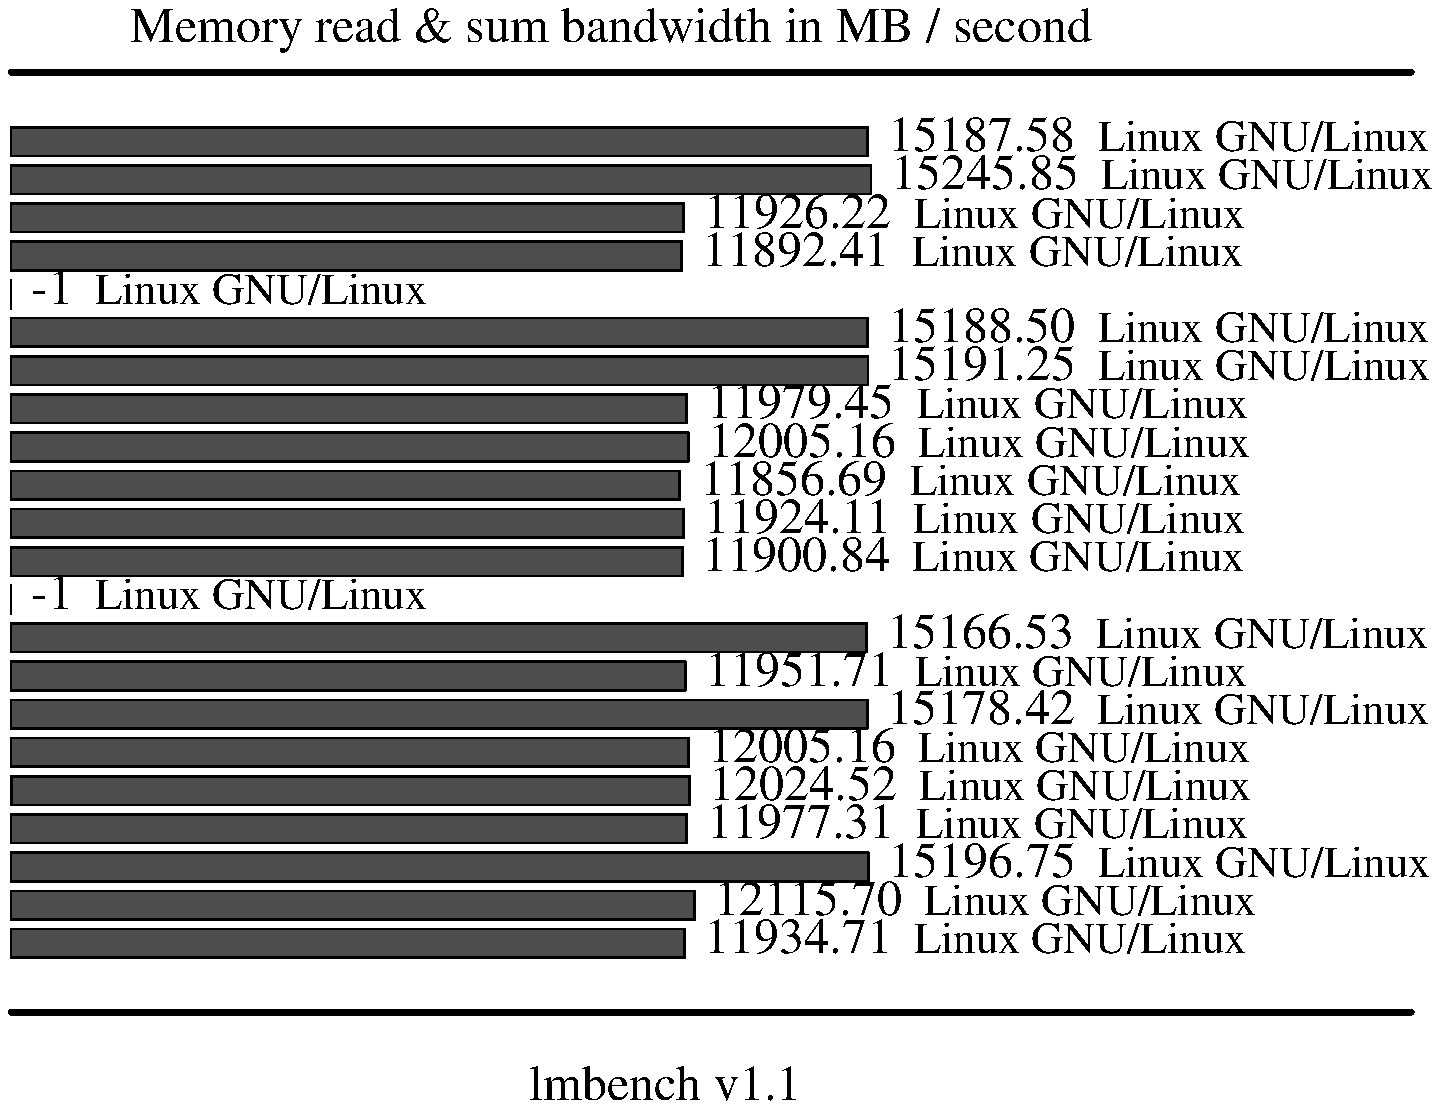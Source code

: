 .sp .75i
.po .23i
.ft R
.ps 16
.vs 21
.ce 100
\s+2Memory read & sum bandwidth in MB / second\s0
.ce 0
.vs 
.PS
.ps 16
.vs 11
[
# Variables, tweek these.
	fillval = .12		# default fill value boxes
	xsize = 4.3		# width of the graph
	ysize = 4.2		# height of the graph
	n = 22
	boxpercent = 75 / 100
	gap = xsize / n * (1 - boxpercent)
	maxdata = 15245.85
	yscale = ysize / maxdata
	xscale = xsize / maxdata

# Draw the graph borders 
	O:	box invis ht ysize wid xsize
boxht = ysize / n * boxpercent
box fill .7 wid 15187.58 * xscale with .nw at O.nw - (0, gap /2 + 0 * (ysize/n))
"\s+215187.58\s0  Linux GNU/Linux" ljust at last box.e + .1,0
box fill .7 wid 15245.85 * xscale with .nw at O.nw - (0, gap /2 + 1 * (ysize/n))
"\s+215245.85\s0  Linux GNU/Linux" ljust at last box.e + .1,0
box fill .7 wid 11926.22 * xscale with .nw at O.nw - (0, gap /2 + 2 * (ysize/n))
"\s+211926.22\s0  Linux GNU/Linux" ljust at last box.e + .1,0
box fill .7 wid 11892.41 * xscale with .nw at O.nw - (0, gap /2 + 3 * (ysize/n))
"\s+211892.41\s0  Linux GNU/Linux" ljust at last box.e + .1,0
box fill .7 wid -1 * xscale with .nw at O.nw - (0, gap /2 + 4 * (ysize/n))
"\s+2-1\s0  Linux GNU/Linux" ljust at last box.e + .1,0
box fill .7 wid 15188.50 * xscale with .nw at O.nw - (0, gap /2 + 5 * (ysize/n))
"\s+215188.50\s0  Linux GNU/Linux" ljust at last box.e + .1,0
box fill .7 wid 15191.25 * xscale with .nw at O.nw - (0, gap /2 + 6 * (ysize/n))
"\s+215191.25\s0  Linux GNU/Linux" ljust at last box.e + .1,0
box fill .7 wid 11979.45 * xscale with .nw at O.nw - (0, gap /2 + 7 * (ysize/n))
"\s+211979.45\s0  Linux GNU/Linux" ljust at last box.e + .1,0
box fill .7 wid 12005.16 * xscale with .nw at O.nw - (0, gap /2 + 8 * (ysize/n))
"\s+212005.16\s0  Linux GNU/Linux" ljust at last box.e + .1,0
box fill .7 wid 11856.69 * xscale with .nw at O.nw - (0, gap /2 + 9 * (ysize/n))
"\s+211856.69\s0  Linux GNU/Linux" ljust at last box.e + .1,0
box fill .7 wid 11924.11 * xscale with .nw at O.nw - (0, gap /2 + 10 * (ysize/n))
"\s+211924.11\s0  Linux GNU/Linux" ljust at last box.e + .1,0
box fill .7 wid 11900.84 * xscale with .nw at O.nw - (0, gap /2 + 11 * (ysize/n))
"\s+211900.84\s0  Linux GNU/Linux" ljust at last box.e + .1,0
box fill .7 wid -1 * xscale with .nw at O.nw - (0, gap /2 + 12 * (ysize/n))
"\s+2-1\s0  Linux GNU/Linux" ljust at last box.e + .1,0
box fill .7 wid 15166.53 * xscale with .nw at O.nw - (0, gap /2 + 13 * (ysize/n))
"\s+215166.53\s0  Linux GNU/Linux" ljust at last box.e + .1,0
box fill .7 wid 11951.71 * xscale with .nw at O.nw - (0, gap /2 + 14 * (ysize/n))
"\s+211951.71\s0  Linux GNU/Linux" ljust at last box.e + .1,0
box fill .7 wid 15178.42 * xscale with .nw at O.nw - (0, gap /2 + 15 * (ysize/n))
"\s+215178.42\s0  Linux GNU/Linux" ljust at last box.e + .1,0
box fill .7 wid 12005.16 * xscale with .nw at O.nw - (0, gap /2 + 16 * (ysize/n))
"\s+212005.16\s0  Linux GNU/Linux" ljust at last box.e + .1,0
box fill .7 wid 12024.52 * xscale with .nw at O.nw - (0, gap /2 + 17 * (ysize/n))
"\s+212024.52\s0  Linux GNU/Linux" ljust at last box.e + .1,0
box fill .7 wid 11977.31 * xscale with .nw at O.nw - (0, gap /2 + 18 * (ysize/n))
"\s+211977.31\s0  Linux GNU/Linux" ljust at last box.e + .1,0
box fill .7 wid 15196.75 * xscale with .nw at O.nw - (0, gap /2 + 19 * (ysize/n))
"\s+215196.75\s0  Linux GNU/Linux" ljust at last box.e + .1,0
box fill .7 wid 12115.70 * xscale with .nw at O.nw - (0, gap /2 + 20 * (ysize/n))
"\s+212115.70\s0  Linux GNU/Linux" ljust at last box.e + .1,0
box fill .7 wid 11934.71 * xscale with .nw at O.nw - (0, gap /2 + 21 * (ysize/n))
"\s+211934.71\s0  Linux GNU/Linux" ljust at last box.e + .1,0
]
box invis wid last [].wid + .5 ht last [].ht + .5 with .nw at last [].nw + (-.25, .25)
move to last [].nw + 0,.25
line thick 2 right 7
move to last [].sw - 0,.25
line thick 2 right 7
.PE
.ft
.ps
.vs
.po
.po .5i
.ft R
.ps 16
.vs 21
.sp .5
.ce 100
\s+2lmbench v1.1\s0
.po
.ft
.ps
.vs
.ce 0
